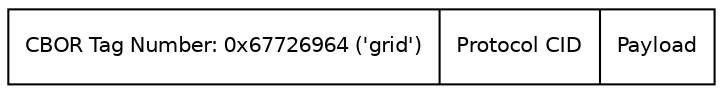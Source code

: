 digraph WireMessage {
  rankdir=LR;
  node [shape=record, fontname="Helvetica", fontsize=10];

  // This record-format node represents a PromiseGrid wire message using CBOR.
  // It shows the CBOR tag number and the contents: protocol CID and payload.
  message [label="{CBOR Tag Number: 0x67726964 ('grid') | Protocol CID | Payload}"];
}

